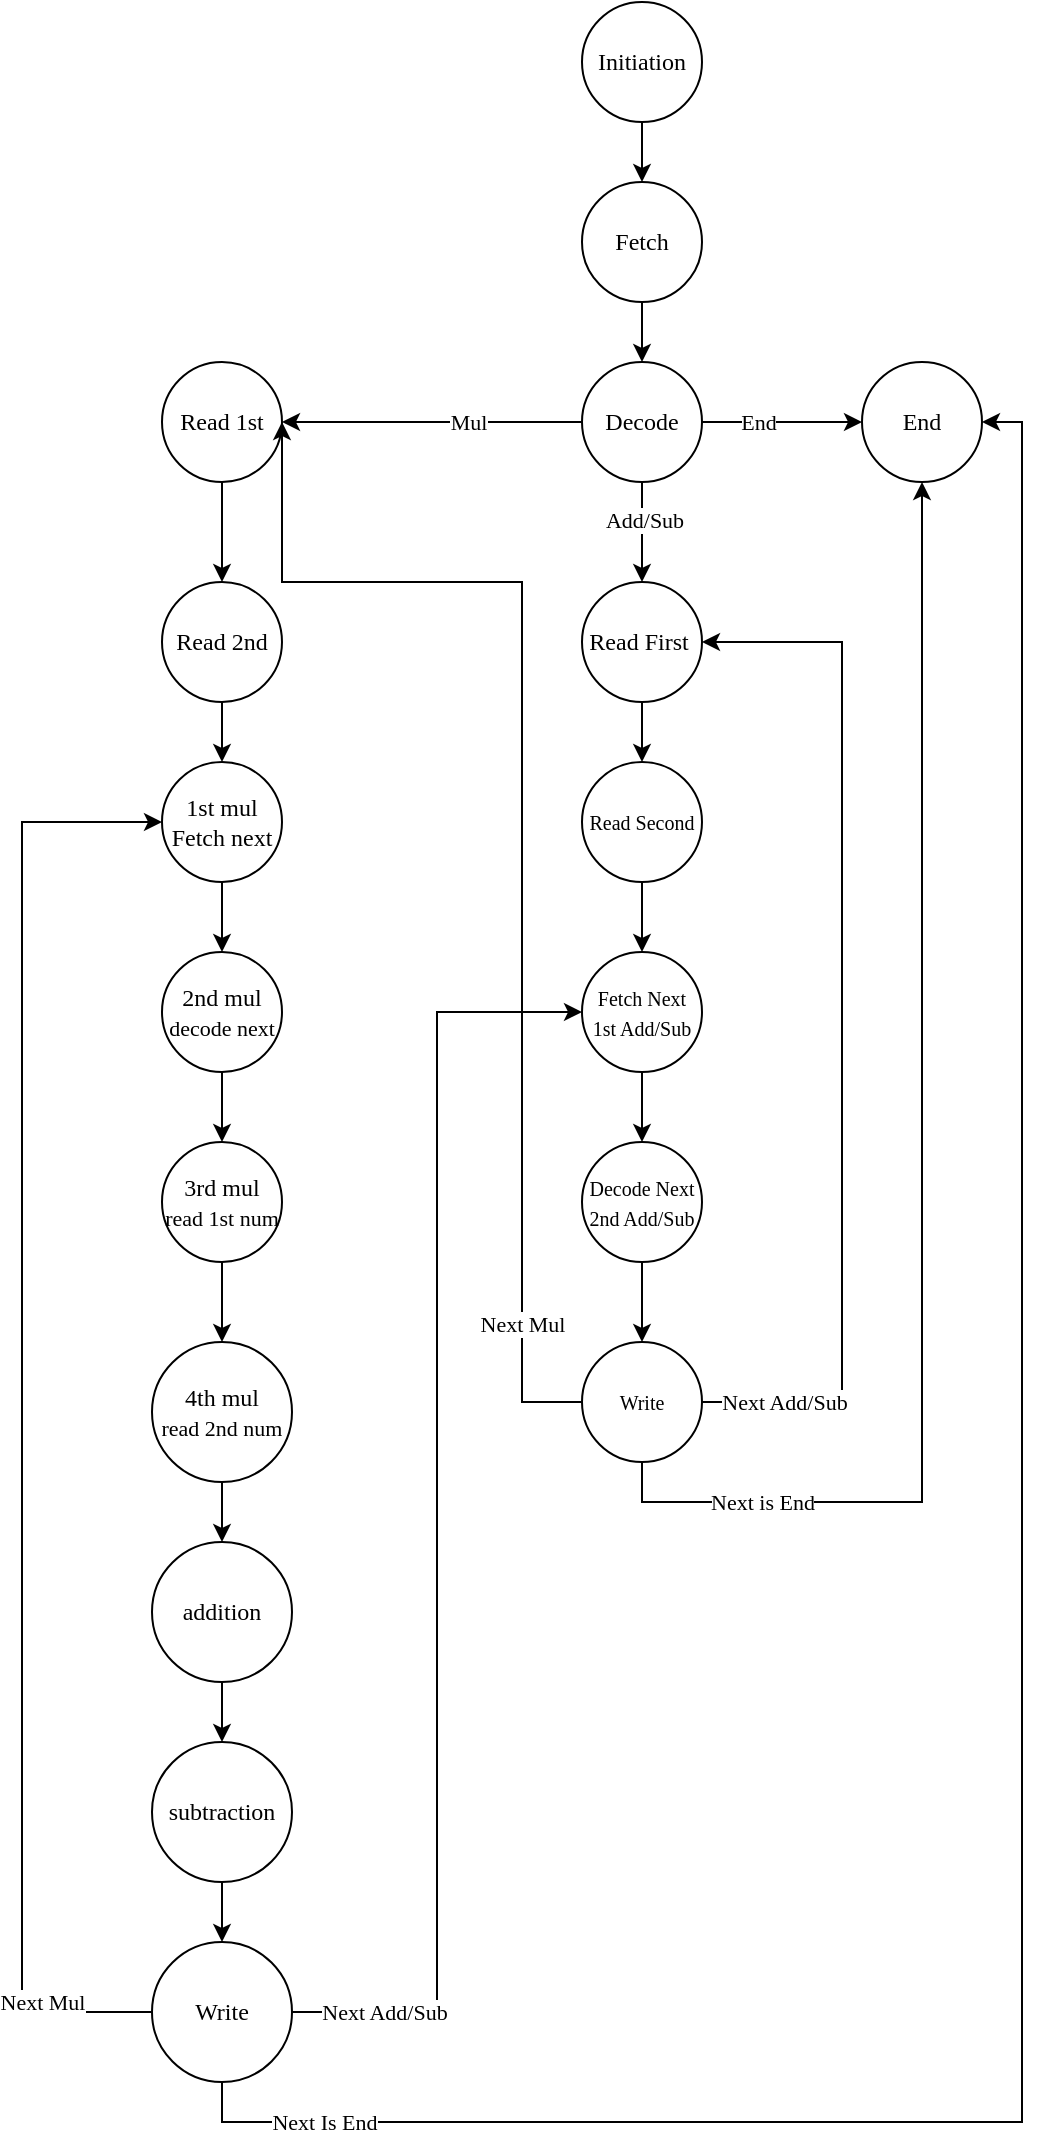<mxfile version="14.6.11" type="device"><diagram id="Dz5Taw3sPmIY5JQzM99n" name="Page-1"><mxGraphModel dx="1221" dy="654" grid="1" gridSize="10" guides="1" tooltips="1" connect="1" arrows="1" fold="1" page="1" pageScale="1" pageWidth="827" pageHeight="1169" math="0" shadow="0"><root><mxCell id="0"/><mxCell id="1" parent="0"/><mxCell id="vZI8VT1zhomXt1HRFbZV-4" value="" style="edgeStyle=orthogonalEdgeStyle;rounded=0;orthogonalLoop=1;jettySize=auto;html=1;fontFamily=Times New Roman;" edge="1" parent="1" source="vZI8VT1zhomXt1HRFbZV-2" target="vZI8VT1zhomXt1HRFbZV-3"><mxGeometry relative="1" as="geometry"/></mxCell><mxCell id="vZI8VT1zhomXt1HRFbZV-2" value="&lt;font face=&quot;Times New Roman&quot;&gt;Initiation&lt;/font&gt;" style="ellipse;whiteSpace=wrap;html=1;fontFamily=Helvetica;fontSize=12;fontColor=#000000;align=center;strokeColor=#000000;fillColor=#ffffff;" vertex="1" parent="1"><mxGeometry x="370" y="50" width="60" height="60" as="geometry"/></mxCell><mxCell id="vZI8VT1zhomXt1HRFbZV-6" value="" style="edgeStyle=orthogonalEdgeStyle;rounded=0;orthogonalLoop=1;jettySize=auto;html=1;fontFamily=Times New Roman;" edge="1" parent="1" source="vZI8VT1zhomXt1HRFbZV-3" target="vZI8VT1zhomXt1HRFbZV-5"><mxGeometry relative="1" as="geometry"/></mxCell><mxCell id="vZI8VT1zhomXt1HRFbZV-3" value="Fetch" style="ellipse;whiteSpace=wrap;html=1;fontFamily=Times New Roman;" vertex="1" parent="1"><mxGeometry x="370" y="140" width="60" height="60" as="geometry"/></mxCell><mxCell id="vZI8VT1zhomXt1HRFbZV-8" value="" style="edgeStyle=orthogonalEdgeStyle;rounded=0;orthogonalLoop=1;jettySize=auto;html=1;fontFamily=Times New Roman;" edge="1" parent="1" source="vZI8VT1zhomXt1HRFbZV-5" target="vZI8VT1zhomXt1HRFbZV-7"><mxGeometry relative="1" as="geometry"/></mxCell><mxCell id="vZI8VT1zhomXt1HRFbZV-11" value="End" style="edgeLabel;html=1;align=center;verticalAlign=middle;resizable=0;points=[];fontFamily=Times New Roman;" vertex="1" connectable="0" parent="vZI8VT1zhomXt1HRFbZV-8"><mxGeometry x="-0.296" y="-2" relative="1" as="geometry"><mxPoint y="-2" as="offset"/></mxGeometry></mxCell><mxCell id="vZI8VT1zhomXt1HRFbZV-10" value="" style="edgeStyle=orthogonalEdgeStyle;rounded=0;orthogonalLoop=1;jettySize=auto;html=1;fontFamily=Times New Roman;" edge="1" parent="1" source="vZI8VT1zhomXt1HRFbZV-5" target="vZI8VT1zhomXt1HRFbZV-9"><mxGeometry relative="1" as="geometry"/></mxCell><mxCell id="vZI8VT1zhomXt1HRFbZV-12" value="Add/Sub" style="edgeLabel;html=1;align=center;verticalAlign=middle;resizable=0;points=[];fontFamily=Times New Roman;" vertex="1" connectable="0" parent="vZI8VT1zhomXt1HRFbZV-10"><mxGeometry x="-0.258" y="1" relative="1" as="geometry"><mxPoint as="offset"/></mxGeometry></mxCell><mxCell id="vZI8VT1zhomXt1HRFbZV-14" value="" style="edgeStyle=orthogonalEdgeStyle;rounded=0;orthogonalLoop=1;jettySize=auto;html=1;fontFamily=Times New Roman;" edge="1" parent="1" source="vZI8VT1zhomXt1HRFbZV-5" target="vZI8VT1zhomXt1HRFbZV-13"><mxGeometry relative="1" as="geometry"/></mxCell><mxCell id="vZI8VT1zhomXt1HRFbZV-15" value="Mul" style="edgeLabel;html=1;align=center;verticalAlign=middle;resizable=0;points=[];fontFamily=Times New Roman;" vertex="1" connectable="0" parent="vZI8VT1zhomXt1HRFbZV-14"><mxGeometry x="-0.238" y="-1" relative="1" as="geometry"><mxPoint y="1" as="offset"/></mxGeometry></mxCell><mxCell id="vZI8VT1zhomXt1HRFbZV-5" value="Decode" style="ellipse;whiteSpace=wrap;html=1;fontFamily=Times New Roman;" vertex="1" parent="1"><mxGeometry x="370" y="230" width="60" height="60" as="geometry"/></mxCell><mxCell id="vZI8VT1zhomXt1HRFbZV-7" value="End" style="ellipse;whiteSpace=wrap;html=1;fontFamily=Times New Roman;" vertex="1" parent="1"><mxGeometry x="510" y="230" width="60" height="60" as="geometry"/></mxCell><mxCell id="vZI8VT1zhomXt1HRFbZV-17" value="" style="edgeStyle=orthogonalEdgeStyle;rounded=0;orthogonalLoop=1;jettySize=auto;html=1;fontFamily=Times New Roman;" edge="1" parent="1" source="vZI8VT1zhomXt1HRFbZV-9" target="vZI8VT1zhomXt1HRFbZV-16"><mxGeometry relative="1" as="geometry"/></mxCell><mxCell id="vZI8VT1zhomXt1HRFbZV-9" value="Read First&amp;nbsp;" style="ellipse;whiteSpace=wrap;html=1;fontFamily=Times New Roman;" vertex="1" parent="1"><mxGeometry x="370" y="340" width="60" height="60" as="geometry"/></mxCell><mxCell id="vZI8VT1zhomXt1HRFbZV-29" value="" style="edgeStyle=orthogonalEdgeStyle;rounded=0;orthogonalLoop=1;jettySize=auto;html=1;fontFamily=Times New Roman;" edge="1" parent="1" source="vZI8VT1zhomXt1HRFbZV-13" target="vZI8VT1zhomXt1HRFbZV-28"><mxGeometry relative="1" as="geometry"/></mxCell><mxCell id="vZI8VT1zhomXt1HRFbZV-13" value="Read 1st" style="ellipse;whiteSpace=wrap;html=1;fontFamily=Times New Roman;" vertex="1" parent="1"><mxGeometry x="160" y="230" width="60" height="60" as="geometry"/></mxCell><mxCell id="vZI8VT1zhomXt1HRFbZV-19" value="" style="edgeStyle=orthogonalEdgeStyle;rounded=0;orthogonalLoop=1;jettySize=auto;html=1;fontFamily=Times New Roman;" edge="1" parent="1" source="vZI8VT1zhomXt1HRFbZV-16" target="vZI8VT1zhomXt1HRFbZV-18"><mxGeometry relative="1" as="geometry"/></mxCell><mxCell id="vZI8VT1zhomXt1HRFbZV-16" value="&lt;font style=&quot;font-size: 10px&quot;&gt;Read Second&lt;/font&gt;" style="ellipse;whiteSpace=wrap;html=1;fontFamily=Times New Roman;" vertex="1" parent="1"><mxGeometry x="370" y="430" width="60" height="60" as="geometry"/></mxCell><mxCell id="vZI8VT1zhomXt1HRFbZV-21" value="" style="edgeStyle=orthogonalEdgeStyle;rounded=0;orthogonalLoop=1;jettySize=auto;html=1;fontFamily=Times New Roman;" edge="1" parent="1" source="vZI8VT1zhomXt1HRFbZV-18" target="vZI8VT1zhomXt1HRFbZV-20"><mxGeometry relative="1" as="geometry"/></mxCell><mxCell id="vZI8VT1zhomXt1HRFbZV-18" value="&lt;font style=&quot;font-size: 10px&quot;&gt;Fetch Next&lt;br&gt;1st Add/Sub&lt;br&gt;&lt;/font&gt;" style="ellipse;whiteSpace=wrap;html=1;fontFamily=Times New Roman;" vertex="1" parent="1"><mxGeometry x="370" y="525" width="60" height="60" as="geometry"/></mxCell><mxCell id="vZI8VT1zhomXt1HRFbZV-23" value="" style="edgeStyle=orthogonalEdgeStyle;rounded=0;orthogonalLoop=1;jettySize=auto;html=1;fontFamily=Times New Roman;" edge="1" parent="1" source="vZI8VT1zhomXt1HRFbZV-20" target="vZI8VT1zhomXt1HRFbZV-22"><mxGeometry relative="1" as="geometry"/></mxCell><mxCell id="vZI8VT1zhomXt1HRFbZV-20" value="&lt;font style=&quot;font-size: 10px&quot;&gt;Decode Next 2nd Add/Sub&lt;br&gt;&lt;/font&gt;" style="ellipse;whiteSpace=wrap;html=1;fontFamily=Times New Roman;" vertex="1" parent="1"><mxGeometry x="370" y="620" width="60" height="60" as="geometry"/></mxCell><mxCell id="vZI8VT1zhomXt1HRFbZV-24" style="edgeStyle=orthogonalEdgeStyle;rounded=0;orthogonalLoop=1;jettySize=auto;html=1;exitX=0.5;exitY=1;exitDx=0;exitDy=0;entryX=0.5;entryY=1;entryDx=0;entryDy=0;fontFamily=Times New Roman;" edge="1" parent="1" source="vZI8VT1zhomXt1HRFbZV-22" target="vZI8VT1zhomXt1HRFbZV-7"><mxGeometry relative="1" as="geometry"/></mxCell><mxCell id="vZI8VT1zhomXt1HRFbZV-25" value="Next is End" style="edgeLabel;html=1;align=center;verticalAlign=middle;resizable=0;points=[];fontFamily=Times New Roman;" vertex="1" connectable="0" parent="vZI8VT1zhomXt1HRFbZV-24"><mxGeometry x="-0.889" relative="1" as="geometry"><mxPoint x="43" as="offset"/></mxGeometry></mxCell><mxCell id="vZI8VT1zhomXt1HRFbZV-26" style="edgeStyle=orthogonalEdgeStyle;rounded=0;orthogonalLoop=1;jettySize=auto;html=1;entryX=1;entryY=0.5;entryDx=0;entryDy=0;fontFamily=Times New Roman;" edge="1" parent="1" source="vZI8VT1zhomXt1HRFbZV-22" target="vZI8VT1zhomXt1HRFbZV-9"><mxGeometry relative="1" as="geometry"><Array as="points"><mxPoint x="500" y="750"/><mxPoint x="500" y="370"/></Array></mxGeometry></mxCell><mxCell id="vZI8VT1zhomXt1HRFbZV-27" value="Next Add/Sub" style="edgeLabel;html=1;align=center;verticalAlign=middle;resizable=0;points=[];fontFamily=Times New Roman;" vertex="1" connectable="0" parent="vZI8VT1zhomXt1HRFbZV-26"><mxGeometry x="-0.922" y="-2" relative="1" as="geometry"><mxPoint x="20" y="-2" as="offset"/></mxGeometry></mxCell><mxCell id="vZI8VT1zhomXt1HRFbZV-50" style="edgeStyle=orthogonalEdgeStyle;rounded=0;orthogonalLoop=1;jettySize=auto;html=1;entryX=1;entryY=0.5;entryDx=0;entryDy=0;fontFamily=Times New Roman;" edge="1" parent="1" source="vZI8VT1zhomXt1HRFbZV-22" target="vZI8VT1zhomXt1HRFbZV-13"><mxGeometry relative="1" as="geometry"><Array as="points"><mxPoint x="340" y="750"/><mxPoint x="340" y="340"/><mxPoint x="220" y="340"/></Array></mxGeometry></mxCell><mxCell id="vZI8VT1zhomXt1HRFbZV-51" value="Next Mul" style="edgeLabel;html=1;align=center;verticalAlign=middle;resizable=0;points=[];fontFamily=Times New Roman;" vertex="1" connectable="0" parent="vZI8VT1zhomXt1HRFbZV-50"><mxGeometry x="-0.783" y="-3" relative="1" as="geometry"><mxPoint x="-3" as="offset"/></mxGeometry></mxCell><mxCell id="vZI8VT1zhomXt1HRFbZV-22" value="&lt;font style=&quot;font-size: 10px&quot;&gt;Write&lt;br&gt;&lt;/font&gt;" style="ellipse;whiteSpace=wrap;html=1;fontFamily=Times New Roman;" vertex="1" parent="1"><mxGeometry x="370" y="720" width="60" height="60" as="geometry"/></mxCell><mxCell id="vZI8VT1zhomXt1HRFbZV-31" value="" style="edgeStyle=orthogonalEdgeStyle;rounded=0;orthogonalLoop=1;jettySize=auto;html=1;fontFamily=Times New Roman;" edge="1" parent="1" source="vZI8VT1zhomXt1HRFbZV-28" target="vZI8VT1zhomXt1HRFbZV-30"><mxGeometry relative="1" as="geometry"/></mxCell><mxCell id="vZI8VT1zhomXt1HRFbZV-28" value="Read 2nd" style="ellipse;whiteSpace=wrap;html=1;fontFamily=Times New Roman;" vertex="1" parent="1"><mxGeometry x="160" y="340" width="60" height="60" as="geometry"/></mxCell><mxCell id="vZI8VT1zhomXt1HRFbZV-33" value="" style="edgeStyle=orthogonalEdgeStyle;rounded=0;orthogonalLoop=1;jettySize=auto;html=1;fontFamily=Times New Roman;" edge="1" parent="1" source="vZI8VT1zhomXt1HRFbZV-30" target="vZI8VT1zhomXt1HRFbZV-32"><mxGeometry relative="1" as="geometry"/></mxCell><mxCell id="vZI8VT1zhomXt1HRFbZV-30" value="1st mul&lt;br&gt;Fetch next" style="ellipse;whiteSpace=wrap;html=1;fontFamily=Times New Roman;" vertex="1" parent="1"><mxGeometry x="160" y="430" width="60" height="60" as="geometry"/></mxCell><mxCell id="vZI8VT1zhomXt1HRFbZV-35" value="" style="edgeStyle=orthogonalEdgeStyle;rounded=0;orthogonalLoop=1;jettySize=auto;html=1;fontFamily=Times New Roman;" edge="1" parent="1" source="vZI8VT1zhomXt1HRFbZV-32" target="vZI8VT1zhomXt1HRFbZV-34"><mxGeometry relative="1" as="geometry"/></mxCell><mxCell id="vZI8VT1zhomXt1HRFbZV-32" value="2nd mul&lt;br&gt;&lt;font style=&quot;font-size: 11px&quot;&gt;decode next&lt;/font&gt;" style="ellipse;whiteSpace=wrap;html=1;fontFamily=Times New Roman;" vertex="1" parent="1"><mxGeometry x="160" y="525" width="60" height="60" as="geometry"/></mxCell><mxCell id="vZI8VT1zhomXt1HRFbZV-37" value="" style="edgeStyle=orthogonalEdgeStyle;rounded=0;orthogonalLoop=1;jettySize=auto;html=1;fontFamily=Times New Roman;" edge="1" parent="1" source="vZI8VT1zhomXt1HRFbZV-34" target="vZI8VT1zhomXt1HRFbZV-36"><mxGeometry relative="1" as="geometry"/></mxCell><mxCell id="vZI8VT1zhomXt1HRFbZV-34" value="3rd mul&lt;br&gt;&lt;span style=&quot;font-size: 11px&quot;&gt;read 1st num&lt;/span&gt;" style="ellipse;whiteSpace=wrap;html=1;fontFamily=Times New Roman;" vertex="1" parent="1"><mxGeometry x="160" y="620" width="60" height="60" as="geometry"/></mxCell><mxCell id="vZI8VT1zhomXt1HRFbZV-39" value="" style="edgeStyle=orthogonalEdgeStyle;rounded=0;orthogonalLoop=1;jettySize=auto;html=1;fontFamily=Times New Roman;" edge="1" parent="1" source="vZI8VT1zhomXt1HRFbZV-36" target="vZI8VT1zhomXt1HRFbZV-38"><mxGeometry relative="1" as="geometry"/></mxCell><mxCell id="vZI8VT1zhomXt1HRFbZV-36" value="4th mul&lt;br&gt;&lt;span style=&quot;font-size: 11px&quot;&gt;read 2nd num&lt;/span&gt;" style="ellipse;whiteSpace=wrap;html=1;fontFamily=Times New Roman;" vertex="1" parent="1"><mxGeometry x="155" y="720" width="70" height="70" as="geometry"/></mxCell><mxCell id="vZI8VT1zhomXt1HRFbZV-41" value="" style="edgeStyle=orthogonalEdgeStyle;rounded=0;orthogonalLoop=1;jettySize=auto;html=1;fontFamily=Times New Roman;" edge="1" parent="1" source="vZI8VT1zhomXt1HRFbZV-38" target="vZI8VT1zhomXt1HRFbZV-40"><mxGeometry relative="1" as="geometry"/></mxCell><mxCell id="vZI8VT1zhomXt1HRFbZV-38" value="addition" style="ellipse;whiteSpace=wrap;html=1;fontFamily=Times New Roman;" vertex="1" parent="1"><mxGeometry x="155" y="820" width="70" height="70" as="geometry"/></mxCell><mxCell id="vZI8VT1zhomXt1HRFbZV-43" value="" style="edgeStyle=orthogonalEdgeStyle;rounded=0;orthogonalLoop=1;jettySize=auto;html=1;fontFamily=Times New Roman;" edge="1" parent="1" source="vZI8VT1zhomXt1HRFbZV-40" target="vZI8VT1zhomXt1HRFbZV-42"><mxGeometry relative="1" as="geometry"/></mxCell><mxCell id="vZI8VT1zhomXt1HRFbZV-40" value="subtraction" style="ellipse;whiteSpace=wrap;html=1;fontFamily=Times New Roman;" vertex="1" parent="1"><mxGeometry x="155" y="920" width="70" height="70" as="geometry"/></mxCell><mxCell id="vZI8VT1zhomXt1HRFbZV-44" style="edgeStyle=orthogonalEdgeStyle;rounded=0;orthogonalLoop=1;jettySize=auto;html=1;entryX=1;entryY=0.5;entryDx=0;entryDy=0;fontFamily=Times New Roman;exitX=0.5;exitY=1;exitDx=0;exitDy=0;" edge="1" parent="1" source="vZI8VT1zhomXt1HRFbZV-42" target="vZI8VT1zhomXt1HRFbZV-7"><mxGeometry relative="1" as="geometry"/></mxCell><mxCell id="vZI8VT1zhomXt1HRFbZV-45" value="Next Is End" style="edgeLabel;html=1;align=center;verticalAlign=middle;resizable=0;points=[];fontFamily=Times New Roman;" vertex="1" connectable="0" parent="vZI8VT1zhomXt1HRFbZV-44"><mxGeometry x="-0.95" y="1" relative="1" as="geometry"><mxPoint x="38" y="1" as="offset"/></mxGeometry></mxCell><mxCell id="vZI8VT1zhomXt1HRFbZV-46" style="edgeStyle=orthogonalEdgeStyle;rounded=0;orthogonalLoop=1;jettySize=auto;html=1;exitX=0;exitY=0.5;exitDx=0;exitDy=0;entryX=0;entryY=0.5;entryDx=0;entryDy=0;fontFamily=Times New Roman;" edge="1" parent="1" source="vZI8VT1zhomXt1HRFbZV-42" target="vZI8VT1zhomXt1HRFbZV-30"><mxGeometry relative="1" as="geometry"><Array as="points"><mxPoint x="90" y="1055"/><mxPoint x="90" y="460"/></Array></mxGeometry></mxCell><mxCell id="vZI8VT1zhomXt1HRFbZV-47" value="Next Mul" style="edgeLabel;html=1;align=center;verticalAlign=middle;resizable=0;points=[];fontFamily=Times New Roman;" vertex="1" connectable="0" parent="vZI8VT1zhomXt1HRFbZV-46"><mxGeometry x="-0.844" y="-1" relative="1" as="geometry"><mxPoint x="2" y="-4" as="offset"/></mxGeometry></mxCell><mxCell id="vZI8VT1zhomXt1HRFbZV-48" style="edgeStyle=orthogonalEdgeStyle;rounded=0;orthogonalLoop=1;jettySize=auto;html=1;entryX=0;entryY=0.5;entryDx=0;entryDy=0;fontFamily=Times New Roman;" edge="1" parent="1" source="vZI8VT1zhomXt1HRFbZV-42" target="vZI8VT1zhomXt1HRFbZV-18"><mxGeometry relative="1" as="geometry"/></mxCell><mxCell id="vZI8VT1zhomXt1HRFbZV-49" value="Next Add/Sub" style="edgeLabel;html=1;align=center;verticalAlign=middle;resizable=0;points=[];fontFamily=Times New Roman;" vertex="1" connectable="0" parent="vZI8VT1zhomXt1HRFbZV-48"><mxGeometry x="-0.927" y="-1" relative="1" as="geometry"><mxPoint x="22" y="-1" as="offset"/></mxGeometry></mxCell><mxCell id="vZI8VT1zhomXt1HRFbZV-42" value="Write" style="ellipse;whiteSpace=wrap;html=1;fontFamily=Times New Roman;" vertex="1" parent="1"><mxGeometry x="155" y="1020" width="70" height="70" as="geometry"/></mxCell></root></mxGraphModel></diagram></mxfile>